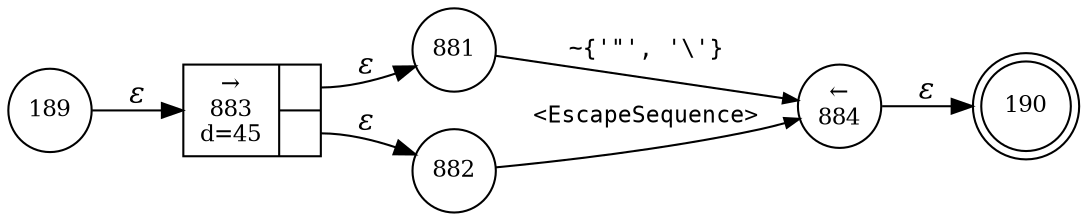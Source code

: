 digraph ATN {
rankdir=LR;
s190[fontsize=11, label="190", shape=doublecircle, fixedsize=true, width=.6];
s881[fontsize=11,label="881", shape=circle, fixedsize=true, width=.55, peripheries=1];
s882[fontsize=11,label="882", shape=circle, fixedsize=true, width=.55, peripheries=1];
s883[fontsize=11,label="{&rarr;\n883\nd=45|{<p0>|<p1>}}", shape=record, fixedsize=false, peripheries=1];
s884[fontsize=11,label="&larr;\n884", shape=circle, fixedsize=true, width=.55, peripheries=1];
s189[fontsize=11,label="189", shape=circle, fixedsize=true, width=.55, peripheries=1];
s189 -> s883 [fontname="Times-Italic", label="&epsilon;"];
s883:p0 -> s881 [fontname="Times-Italic", label="&epsilon;"];
s883:p1 -> s882 [fontname="Times-Italic", label="&epsilon;"];
s881 -> s884 [fontsize=11, fontname="Courier", arrowsize=.7, label = "~{'\"', '\\'}", arrowhead = normal];
s882 -> s884 [fontsize=11, fontname="Courier", arrowsize=.7, label = "<EscapeSequence>", arrowhead = normal];
s884 -> s190 [fontname="Times-Italic", label="&epsilon;"];
}